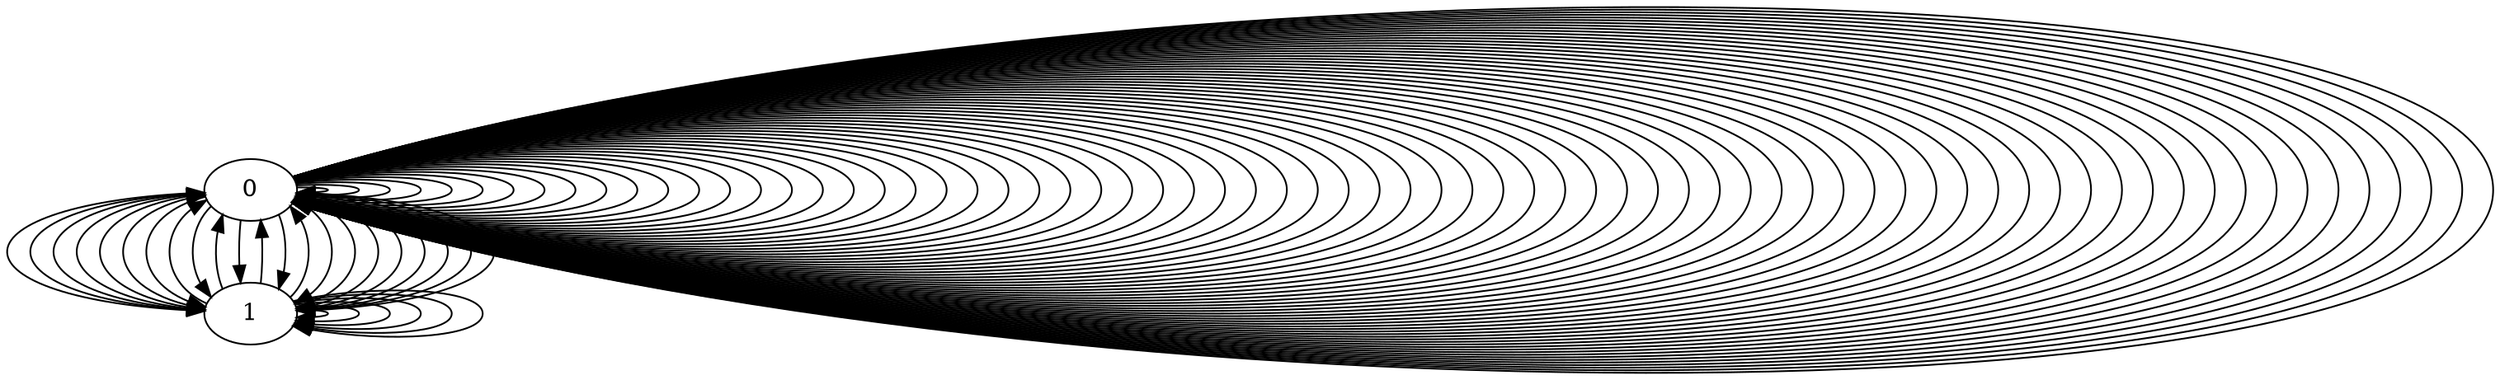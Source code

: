 digraph { 0 -> 0 -> 1 -> 1 -> 0 -> 0 -> 1 -> 1 -> 1 -> 0 -> 0 -> 0 -> 1 -> 1 -> 0 -> 1 -> 0 -> 0 -> 0 -> 0 -> 0 -> 0 -> 0 -> 0 -> 1 -> 0 -> 1 -> 1 -> 1 -> 0 -> 0 -> 0 -> 1 -> 0 -> 0 -> 0 -> 0 -> 0 -> 0 -> 0 -> 0 -> 0 -> 0 -> 0 -> 0 -> 0 -> 0 -> 0 -> 0 -> 0 -> 0 -> 0 -> 0 -> 0 -> 0 -> 1 -> 0 -> 0 -> 0 -> 0 -> 0 -> 0 -> 0 -> 1 -> 0 -> 1 -> 0 -> 0 -> 0 -> 0 -> 0 -> 0 -> 0 -> 0 -> 1 -> 0 -> 0 -> 0 -> 0 -> 0 -> 0 -> 0 -> 0 -> 0 -> 0 -> 0 -> 0 -> 0 -> 0 -> 0 -> 0 -> 0 -> 0 -> 0 -> 0 -> 0 -> 0 -> 0 -> 0 -> 0}